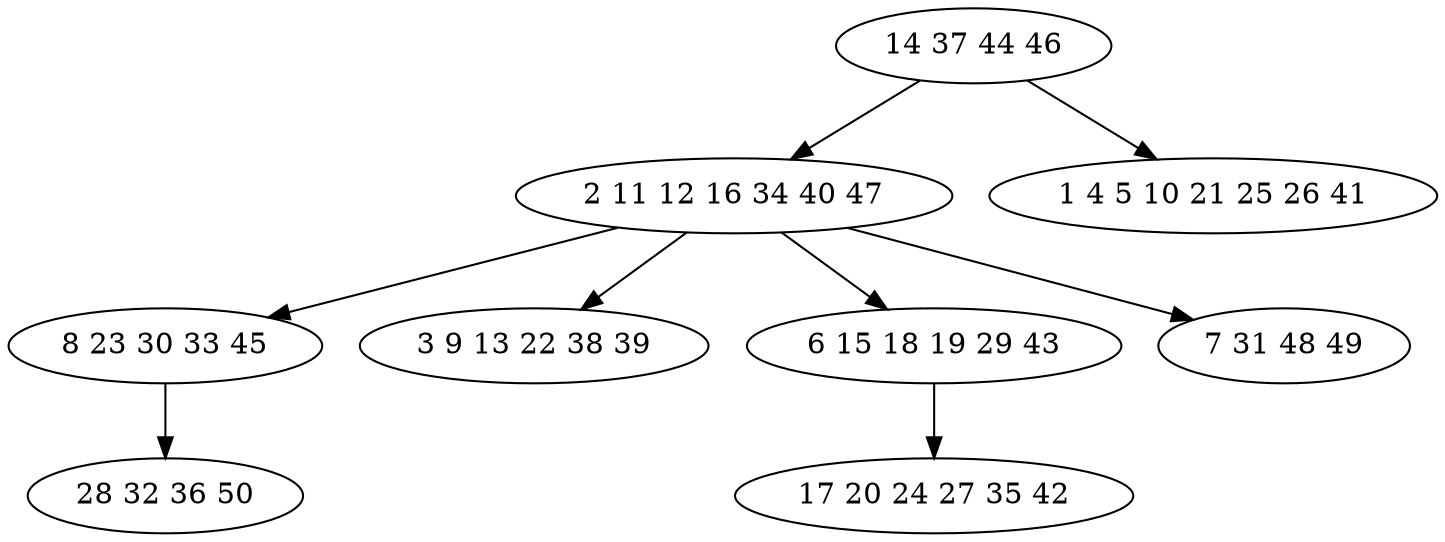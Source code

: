 digraph true_tree {
	"0" -> "1"
	"1" -> "2"
	"2" -> "3"
	"1" -> "4"
	"1" -> "5"
	"1" -> "6"
	"5" -> "7"
	"0" -> "8"
	"0" [label="14 37 44 46"];
	"1" [label="2 11 12 16 34 40 47"];
	"2" [label="8 23 30 33 45"];
	"3" [label="28 32 36 50"];
	"4" [label="3 9 13 22 38 39"];
	"5" [label="6 15 18 19 29 43"];
	"6" [label="7 31 48 49"];
	"7" [label="17 20 24 27 35 42"];
	"8" [label="1 4 5 10 21 25 26 41"];
}
